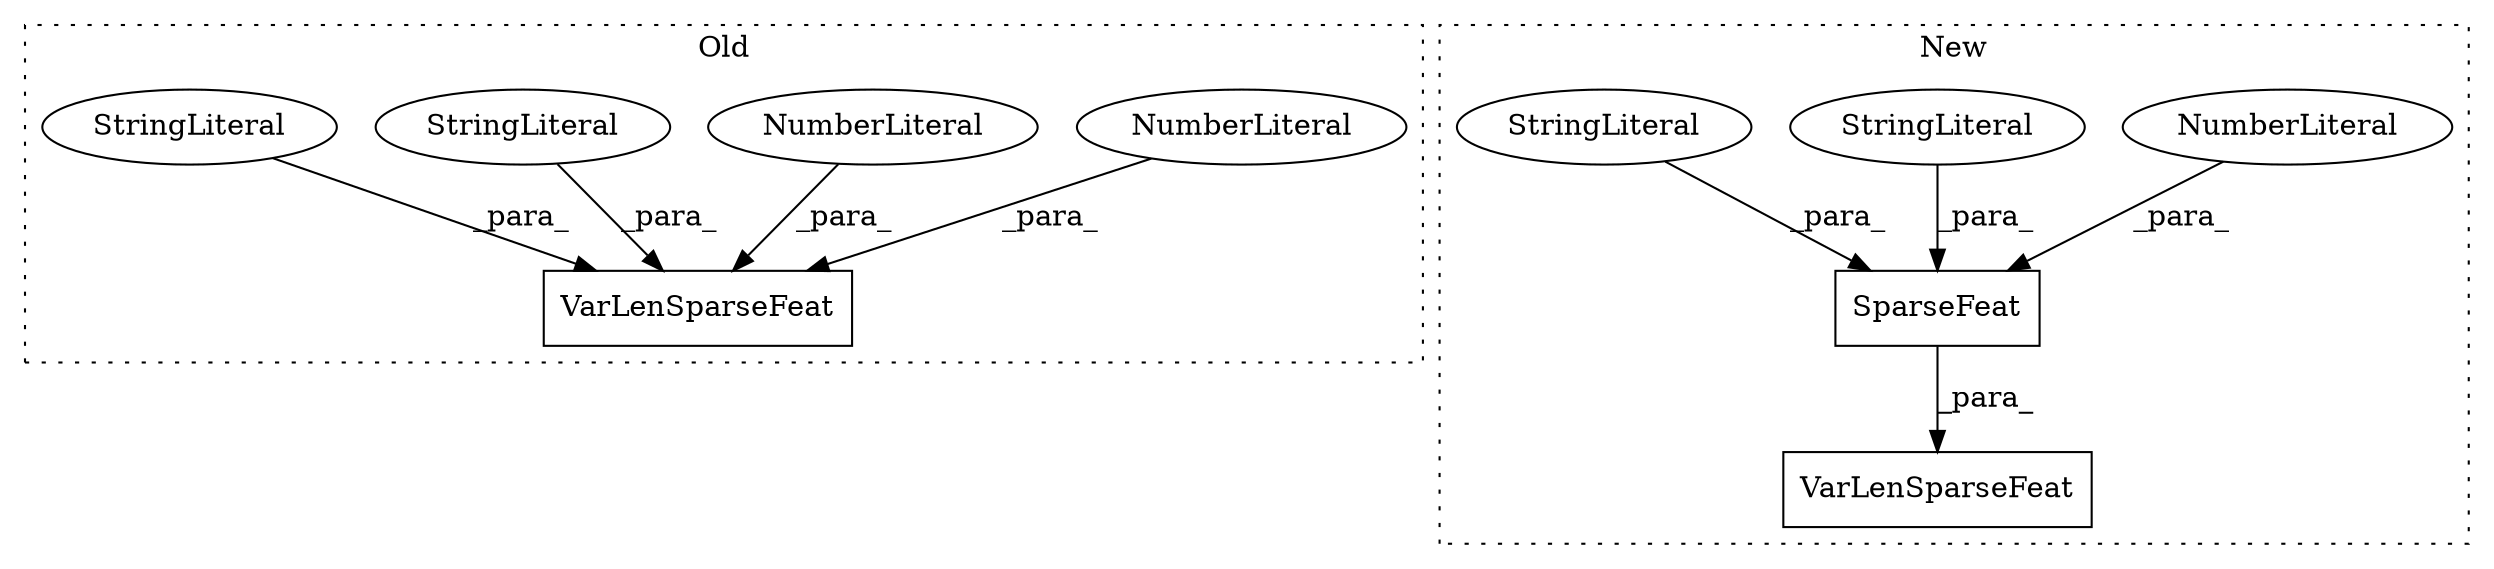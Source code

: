 digraph G {
subgraph cluster0 {
1 [label="VarLenSparseFeat" a="32" s="2097,2159" l="17,1" shape="box"];
3 [label="NumberLiteral" a="34" s="2130" l="1" shape="ellipse"];
4 [label="NumberLiteral" a="34" s="2138" l="1" shape="ellipse"];
7 [label="StringLiteral" a="45" s="2140" l="6" shape="ellipse"];
8 [label="StringLiteral" a="45" s="2114" l="15" shape="ellipse"];
label = "Old";
style="dotted";
}
subgraph cluster1 {
2 [label="VarLenSparseFeat" a="32" s="2197,2285" l="17,1" shape="box"];
5 [label="SparseFeat" a="32" s="2214,2269" l="11,1" shape="box"];
6 [label="NumberLiteral" a="34" s="2254" l="1" shape="ellipse"];
9 [label="StringLiteral" a="45" s="2225" l="22" shape="ellipse"];
10 [label="StringLiteral" a="45" s="2256" l="13" shape="ellipse"];
label = "New";
style="dotted";
}
3 -> 1 [label="_para_"];
4 -> 1 [label="_para_"];
5 -> 2 [label="_para_"];
6 -> 5 [label="_para_"];
7 -> 1 [label="_para_"];
8 -> 1 [label="_para_"];
9 -> 5 [label="_para_"];
10 -> 5 [label="_para_"];
}